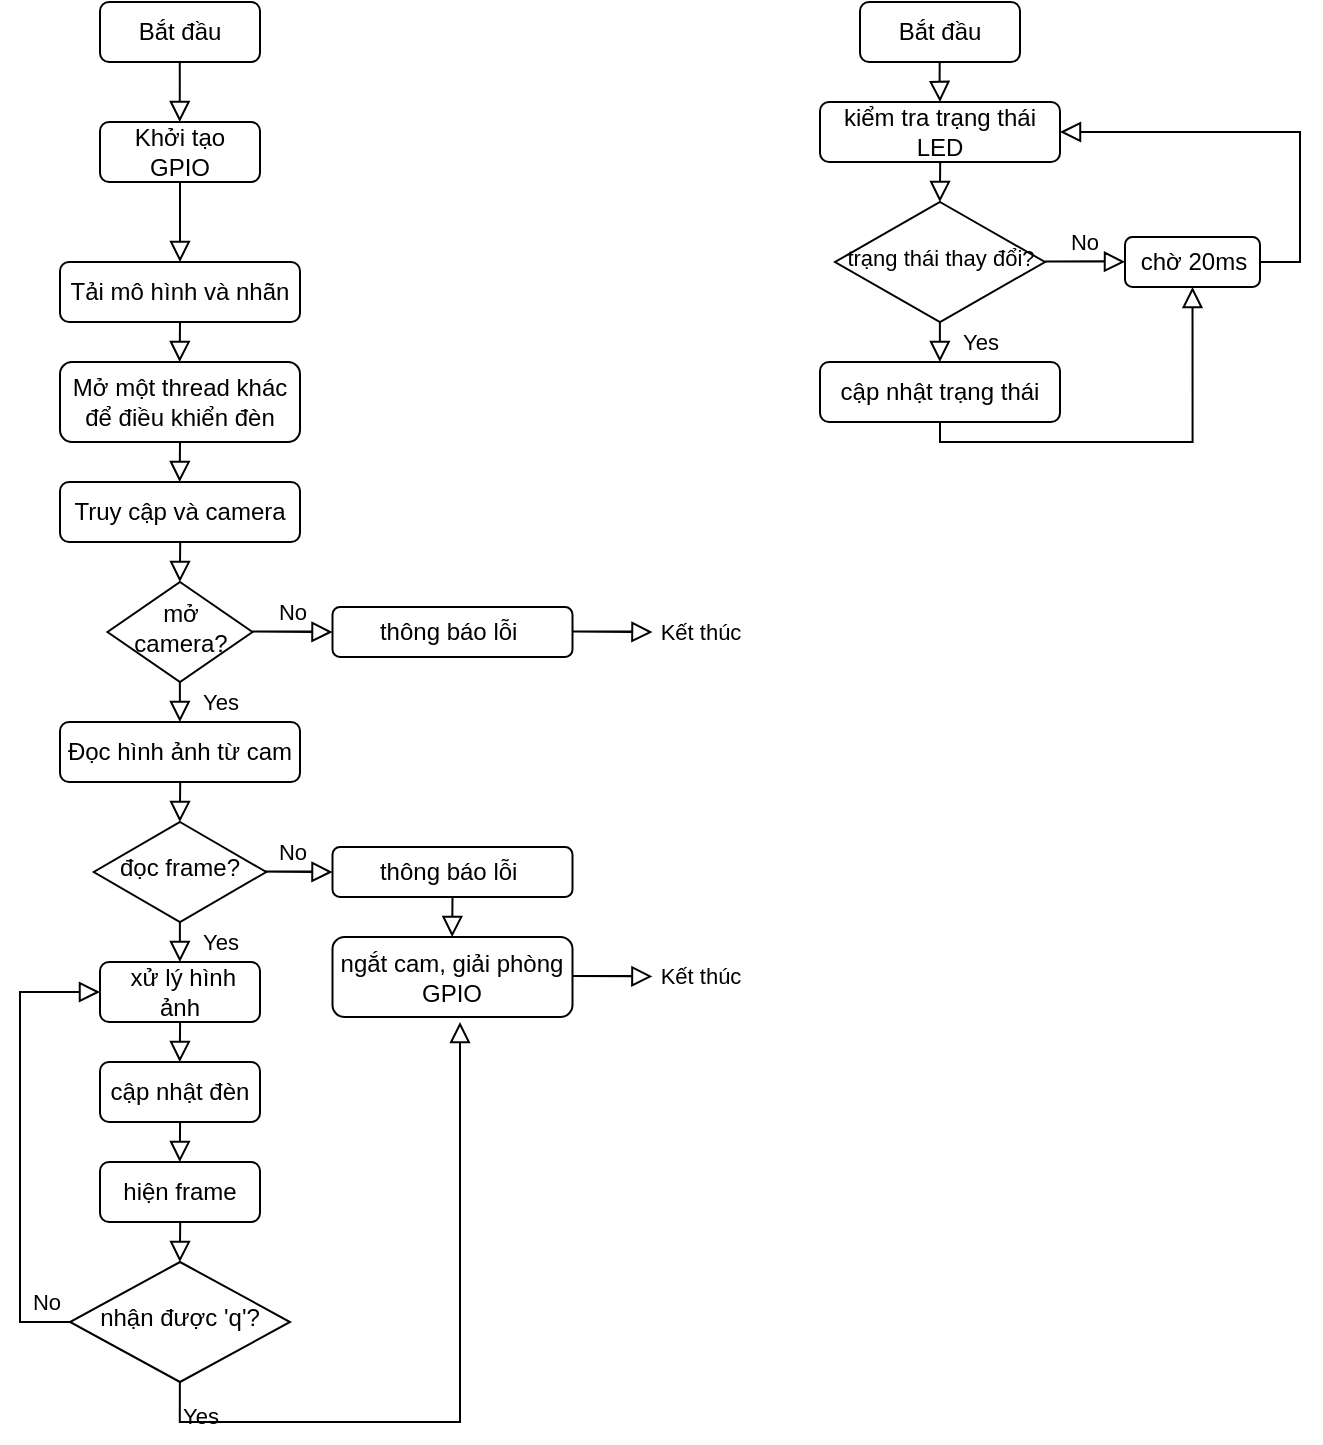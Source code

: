 <mxfile version="24.6.5" type="github">
  <diagram id="C5RBs43oDa-KdzZeNtuy" name="Page-1">
    <mxGraphModel dx="950" dy="504" grid="1" gridSize="10" guides="1" tooltips="1" connect="1" arrows="1" fold="1" page="1" pageScale="1" pageWidth="827" pageHeight="1169" math="0" shadow="0">
      <root>
        <mxCell id="WIyWlLk6GJQsqaUBKTNV-0" />
        <mxCell id="WIyWlLk6GJQsqaUBKTNV-1" parent="WIyWlLk6GJQsqaUBKTNV-0" />
        <mxCell id="WIyWlLk6GJQsqaUBKTNV-2" value="" style="rounded=0;html=1;jettySize=auto;orthogonalLoop=1;fontSize=11;endArrow=block;endFill=0;endSize=8;strokeWidth=1;shadow=0;labelBackgroundColor=none;edgeStyle=orthogonalEdgeStyle;" parent="WIyWlLk6GJQsqaUBKTNV-1" source="WIyWlLk6GJQsqaUBKTNV-3" edge="1">
          <mxGeometry relative="1" as="geometry">
            <mxPoint x="220" y="140" as="targetPoint" />
          </mxGeometry>
        </mxCell>
        <mxCell id="WIyWlLk6GJQsqaUBKTNV-3" value="Khởi tạo GPIO" style="rounded=1;whiteSpace=wrap;html=1;fontSize=12;glass=0;strokeWidth=1;shadow=0;" parent="WIyWlLk6GJQsqaUBKTNV-1" vertex="1">
          <mxGeometry x="180" y="70" width="80" height="30" as="geometry" />
        </mxCell>
        <mxCell id="WIyWlLk6GJQsqaUBKTNV-4" value="Yes" style="rounded=0;html=1;jettySize=auto;orthogonalLoop=1;fontSize=11;endArrow=block;endFill=0;endSize=8;strokeWidth=1;shadow=0;labelBackgroundColor=none;edgeStyle=orthogonalEdgeStyle;" parent="WIyWlLk6GJQsqaUBKTNV-1" edge="1">
          <mxGeometry y="20" relative="1" as="geometry">
            <mxPoint as="offset" />
            <mxPoint x="219.94" y="350" as="sourcePoint" />
            <mxPoint x="219.94" y="370" as="targetPoint" />
          </mxGeometry>
        </mxCell>
        <mxCell id="WIyWlLk6GJQsqaUBKTNV-5" value="No" style="edgeStyle=orthogonalEdgeStyle;rounded=0;html=1;jettySize=auto;orthogonalLoop=1;fontSize=11;endArrow=block;endFill=0;endSize=8;strokeWidth=1;shadow=0;labelBackgroundColor=none;" parent="WIyWlLk6GJQsqaUBKTNV-1" edge="1">
          <mxGeometry x="-0.715" y="-10" relative="1" as="geometry">
            <mxPoint as="offset" />
            <mxPoint x="286.25" y="324.77" as="sourcePoint" />
            <mxPoint x="296.25" y="325" as="targetPoint" />
            <Array as="points">
              <mxPoint x="256.25" y="324.77" />
            </Array>
          </mxGeometry>
        </mxCell>
        <mxCell id="WIyWlLk6GJQsqaUBKTNV-6" value="mở camera?" style="rhombus;whiteSpace=wrap;html=1;shadow=0;fontFamily=Helvetica;fontSize=12;align=center;strokeWidth=1;spacing=6;spacingTop=-4;" parent="WIyWlLk6GJQsqaUBKTNV-1" vertex="1">
          <mxGeometry x="183.75" y="300" width="72.5" height="50" as="geometry" />
        </mxCell>
        <mxCell id="WIyWlLk6GJQsqaUBKTNV-7" value="thông báo lỗi&amp;nbsp;" style="rounded=1;whiteSpace=wrap;html=1;fontSize=12;glass=0;strokeWidth=1;shadow=0;" parent="WIyWlLk6GJQsqaUBKTNV-1" vertex="1">
          <mxGeometry x="296.25" y="312.5" width="120" height="25" as="geometry" />
        </mxCell>
        <mxCell id="WIyWlLk6GJQsqaUBKTNV-11" value="Đọc hình ảnh từ cam" style="rounded=1;whiteSpace=wrap;html=1;fontSize=12;glass=0;strokeWidth=1;shadow=0;" parent="WIyWlLk6GJQsqaUBKTNV-1" vertex="1">
          <mxGeometry x="160" y="370" width="120" height="30" as="geometry" />
        </mxCell>
        <mxCell id="FY4Zewi-IJXw05gdRDmh-0" value="Bắt đầu" style="rounded=1;whiteSpace=wrap;html=1;fontSize=12;glass=0;strokeWidth=1;shadow=0;" parent="WIyWlLk6GJQsqaUBKTNV-1" vertex="1">
          <mxGeometry x="180" y="10" width="80" height="30" as="geometry" />
        </mxCell>
        <mxCell id="FY4Zewi-IJXw05gdRDmh-1" value="" style="rounded=0;html=1;jettySize=auto;orthogonalLoop=1;fontSize=11;endArrow=block;endFill=0;endSize=8;strokeWidth=1;shadow=0;labelBackgroundColor=none;edgeStyle=orthogonalEdgeStyle;" parent="WIyWlLk6GJQsqaUBKTNV-1" edge="1">
          <mxGeometry relative="1" as="geometry">
            <mxPoint x="219.88" y="40" as="sourcePoint" />
            <mxPoint x="219.88" y="70" as="targetPoint" />
            <Array as="points">
              <mxPoint x="219.88" y="50" />
              <mxPoint x="219.88" y="50" />
            </Array>
          </mxGeometry>
        </mxCell>
        <mxCell id="FY4Zewi-IJXw05gdRDmh-3" value="Tải mô hình và nhãn" style="rounded=1;whiteSpace=wrap;html=1;fontSize=12;glass=0;strokeWidth=1;shadow=0;" parent="WIyWlLk6GJQsqaUBKTNV-1" vertex="1">
          <mxGeometry x="160" y="140" width="120" height="30" as="geometry" />
        </mxCell>
        <mxCell id="FY4Zewi-IJXw05gdRDmh-4" value="Mở một thread khác để điều khiển đèn" style="rounded=1;whiteSpace=wrap;html=1;fontSize=12;glass=0;strokeWidth=1;shadow=0;" parent="WIyWlLk6GJQsqaUBKTNV-1" vertex="1">
          <mxGeometry x="160" y="190" width="120" height="40" as="geometry" />
        </mxCell>
        <mxCell id="FY4Zewi-IJXw05gdRDmh-5" value="" style="rounded=0;html=1;jettySize=auto;orthogonalLoop=1;fontSize=11;endArrow=block;endFill=0;endSize=8;strokeWidth=1;shadow=0;labelBackgroundColor=none;edgeStyle=orthogonalEdgeStyle;" parent="WIyWlLk6GJQsqaUBKTNV-1" edge="1">
          <mxGeometry relative="1" as="geometry">
            <mxPoint x="220" y="170" as="sourcePoint" />
            <mxPoint x="219.84" y="190" as="targetPoint" />
          </mxGeometry>
        </mxCell>
        <mxCell id="FY4Zewi-IJXw05gdRDmh-6" value="Truy cập và camera" style="rounded=1;whiteSpace=wrap;html=1;fontSize=12;glass=0;strokeWidth=1;shadow=0;" parent="WIyWlLk6GJQsqaUBKTNV-1" vertex="1">
          <mxGeometry x="160" y="250" width="120" height="30" as="geometry" />
        </mxCell>
        <mxCell id="FY4Zewi-IJXw05gdRDmh-8" value="" style="rounded=0;html=1;jettySize=auto;orthogonalLoop=1;fontSize=11;endArrow=block;endFill=0;endSize=8;strokeWidth=1;shadow=0;labelBackgroundColor=none;edgeStyle=orthogonalEdgeStyle;" parent="WIyWlLk6GJQsqaUBKTNV-1" edge="1">
          <mxGeometry relative="1" as="geometry">
            <mxPoint x="220" y="230" as="sourcePoint" />
            <mxPoint x="219.84" y="250" as="targetPoint" />
          </mxGeometry>
        </mxCell>
        <mxCell id="FY4Zewi-IJXw05gdRDmh-9" value="" style="rounded=0;html=1;jettySize=auto;orthogonalLoop=1;fontSize=11;endArrow=block;endFill=0;endSize=8;strokeWidth=1;shadow=0;labelBackgroundColor=none;edgeStyle=orthogonalEdgeStyle;" parent="WIyWlLk6GJQsqaUBKTNV-1" edge="1">
          <mxGeometry relative="1" as="geometry">
            <mxPoint x="220.1" y="280" as="sourcePoint" />
            <mxPoint x="219.94" y="300" as="targetPoint" />
          </mxGeometry>
        </mxCell>
        <mxCell id="FY4Zewi-IJXw05gdRDmh-11" value="Yes" style="rounded=0;html=1;jettySize=auto;orthogonalLoop=1;fontSize=11;endArrow=block;endFill=0;endSize=8;strokeWidth=1;shadow=0;labelBackgroundColor=none;edgeStyle=orthogonalEdgeStyle;" parent="WIyWlLk6GJQsqaUBKTNV-1" edge="1">
          <mxGeometry y="20" relative="1" as="geometry">
            <mxPoint as="offset" />
            <mxPoint x="219.94" y="470" as="sourcePoint" />
            <mxPoint x="219.94" y="490" as="targetPoint" />
          </mxGeometry>
        </mxCell>
        <mxCell id="FY4Zewi-IJXw05gdRDmh-12" value="No" style="edgeStyle=orthogonalEdgeStyle;rounded=0;html=1;jettySize=auto;orthogonalLoop=1;fontSize=11;endArrow=block;endFill=0;endSize=8;strokeWidth=1;shadow=0;labelBackgroundColor=none;" parent="WIyWlLk6GJQsqaUBKTNV-1" edge="1">
          <mxGeometry x="-0.715" y="-10" relative="1" as="geometry">
            <mxPoint as="offset" />
            <mxPoint x="286.25" y="444.77" as="sourcePoint" />
            <mxPoint x="296.25" y="445" as="targetPoint" />
            <Array as="points">
              <mxPoint x="256.25" y="444.77" />
            </Array>
          </mxGeometry>
        </mxCell>
        <mxCell id="FY4Zewi-IJXw05gdRDmh-13" value="đọc frame?" style="rhombus;whiteSpace=wrap;html=1;shadow=0;fontFamily=Helvetica;fontSize=12;align=center;strokeWidth=1;spacing=6;spacingTop=-4;" parent="WIyWlLk6GJQsqaUBKTNV-1" vertex="1">
          <mxGeometry x="176.88" y="420" width="86.25" height="50" as="geometry" />
        </mxCell>
        <mxCell id="FY4Zewi-IJXw05gdRDmh-14" value="thông báo lỗi&amp;nbsp;" style="rounded=1;whiteSpace=wrap;html=1;fontSize=12;glass=0;strokeWidth=1;shadow=0;" parent="WIyWlLk6GJQsqaUBKTNV-1" vertex="1">
          <mxGeometry x="296.25" y="432.5" width="120" height="25" as="geometry" />
        </mxCell>
        <mxCell id="FY4Zewi-IJXw05gdRDmh-15" value="&amp;nbsp;xử lý hình ảnh" style="rounded=1;whiteSpace=wrap;html=1;fontSize=12;glass=0;strokeWidth=1;shadow=0;" parent="WIyWlLk6GJQsqaUBKTNV-1" vertex="1">
          <mxGeometry x="180" y="490" width="80" height="30" as="geometry" />
        </mxCell>
        <mxCell id="FY4Zewi-IJXw05gdRDmh-16" value="" style="rounded=0;html=1;jettySize=auto;orthogonalLoop=1;fontSize=11;endArrow=block;endFill=0;endSize=8;strokeWidth=1;shadow=0;labelBackgroundColor=none;edgeStyle=orthogonalEdgeStyle;" parent="WIyWlLk6GJQsqaUBKTNV-1" edge="1">
          <mxGeometry relative="1" as="geometry">
            <mxPoint x="220.1" y="400" as="sourcePoint" />
            <mxPoint x="219.94" y="420" as="targetPoint" />
          </mxGeometry>
        </mxCell>
        <mxCell id="FY4Zewi-IJXw05gdRDmh-17" value="ngắt cam, giải phòng GPIO" style="rounded=1;whiteSpace=wrap;html=1;fontSize=12;glass=0;strokeWidth=1;shadow=0;" parent="WIyWlLk6GJQsqaUBKTNV-1" vertex="1">
          <mxGeometry x="296.25" y="477.5" width="120" height="40" as="geometry" />
        </mxCell>
        <mxCell id="FY4Zewi-IJXw05gdRDmh-18" value="" style="rounded=0;html=1;jettySize=auto;orthogonalLoop=1;fontSize=11;endArrow=block;endFill=0;endSize=8;strokeWidth=1;shadow=0;labelBackgroundColor=none;edgeStyle=orthogonalEdgeStyle;" parent="WIyWlLk6GJQsqaUBKTNV-1" edge="1">
          <mxGeometry relative="1" as="geometry">
            <mxPoint x="356.25" y="457.5" as="sourcePoint" />
            <mxPoint x="356.09" y="477.5" as="targetPoint" />
          </mxGeometry>
        </mxCell>
        <mxCell id="FY4Zewi-IJXw05gdRDmh-20" value="cập nhật đèn" style="rounded=1;whiteSpace=wrap;html=1;fontSize=12;glass=0;strokeWidth=1;shadow=0;" parent="WIyWlLk6GJQsqaUBKTNV-1" vertex="1">
          <mxGeometry x="180" y="540" width="80" height="30" as="geometry" />
        </mxCell>
        <mxCell id="FY4Zewi-IJXw05gdRDmh-22" value="hiện frame" style="rounded=1;whiteSpace=wrap;html=1;fontSize=12;glass=0;strokeWidth=1;shadow=0;" parent="WIyWlLk6GJQsqaUBKTNV-1" vertex="1">
          <mxGeometry x="180" y="590" width="80" height="30" as="geometry" />
        </mxCell>
        <mxCell id="FY4Zewi-IJXw05gdRDmh-24" value="" style="rounded=0;html=1;jettySize=auto;orthogonalLoop=1;fontSize=11;endArrow=block;endFill=0;endSize=8;strokeWidth=1;shadow=0;labelBackgroundColor=none;edgeStyle=orthogonalEdgeStyle;" parent="WIyWlLk6GJQsqaUBKTNV-1" edge="1">
          <mxGeometry relative="1" as="geometry">
            <mxPoint x="220.05" y="520" as="sourcePoint" />
            <mxPoint x="219.89" y="540" as="targetPoint" />
          </mxGeometry>
        </mxCell>
        <mxCell id="FY4Zewi-IJXw05gdRDmh-25" value="" style="rounded=0;html=1;jettySize=auto;orthogonalLoop=1;fontSize=11;endArrow=block;endFill=0;endSize=8;strokeWidth=1;shadow=0;labelBackgroundColor=none;edgeStyle=orthogonalEdgeStyle;" parent="WIyWlLk6GJQsqaUBKTNV-1" edge="1">
          <mxGeometry relative="1" as="geometry">
            <mxPoint x="220.05" y="570" as="sourcePoint" />
            <mxPoint x="219.89" y="590" as="targetPoint" />
          </mxGeometry>
        </mxCell>
        <mxCell id="FY4Zewi-IJXw05gdRDmh-26" value="Yes" style="rounded=0;html=1;jettySize=auto;orthogonalLoop=1;fontSize=11;endArrow=block;endFill=0;endSize=8;strokeWidth=1;shadow=0;labelBackgroundColor=none;edgeStyle=orthogonalEdgeStyle;" parent="WIyWlLk6GJQsqaUBKTNV-1" edge="1">
          <mxGeometry x="-0.905" y="10" relative="1" as="geometry">
            <mxPoint as="offset" />
            <mxPoint x="219.94" y="700" as="sourcePoint" />
            <mxPoint x="360.0" y="520" as="targetPoint" />
            <Array as="points">
              <mxPoint x="220" y="720" />
              <mxPoint x="360.0" y="720" />
            </Array>
          </mxGeometry>
        </mxCell>
        <mxCell id="FY4Zewi-IJXw05gdRDmh-28" value="nhận được &#39;q&#39;?" style="rhombus;whiteSpace=wrap;html=1;shadow=0;fontFamily=Helvetica;fontSize=12;align=center;strokeWidth=1;spacing=6;spacingTop=-4;" parent="WIyWlLk6GJQsqaUBKTNV-1" vertex="1">
          <mxGeometry x="165" y="640" width="110" height="60" as="geometry" />
        </mxCell>
        <mxCell id="FY4Zewi-IJXw05gdRDmh-29" value="" style="rounded=0;html=1;jettySize=auto;orthogonalLoop=1;fontSize=11;endArrow=block;endFill=0;endSize=8;strokeWidth=1;shadow=0;labelBackgroundColor=none;edgeStyle=orthogonalEdgeStyle;" parent="WIyWlLk6GJQsqaUBKTNV-1" edge="1">
          <mxGeometry relative="1" as="geometry">
            <mxPoint x="220.1" y="620" as="sourcePoint" />
            <mxPoint x="219.94" y="640" as="targetPoint" />
          </mxGeometry>
        </mxCell>
        <mxCell id="FY4Zewi-IJXw05gdRDmh-31" value="No" style="edgeStyle=orthogonalEdgeStyle;rounded=0;html=1;jettySize=auto;orthogonalLoop=1;fontSize=11;endArrow=block;endFill=0;endSize=8;strokeWidth=1;shadow=0;labelBackgroundColor=none;exitX=0;exitY=0.5;exitDx=0;exitDy=0;entryX=0;entryY=0.5;entryDx=0;entryDy=0;" parent="WIyWlLk6GJQsqaUBKTNV-1" source="FY4Zewi-IJXw05gdRDmh-28" target="FY4Zewi-IJXw05gdRDmh-15" edge="1">
          <mxGeometry x="-0.897" y="-10" relative="1" as="geometry">
            <mxPoint as="offset" />
            <mxPoint x="139.98" y="669.77" as="sourcePoint" />
            <mxPoint x="110" y="437.009" as="targetPoint" />
            <Array as="points">
              <mxPoint x="140" y="670" />
              <mxPoint x="140" y="505" />
            </Array>
          </mxGeometry>
        </mxCell>
        <mxCell id="nw6m5WyESuy3EJGYJmpJ-1" value="Kết thúc" style="edgeStyle=orthogonalEdgeStyle;rounded=0;html=1;jettySize=auto;orthogonalLoop=1;fontSize=11;endArrow=block;endFill=0;endSize=8;strokeWidth=1;shadow=0;labelBackgroundColor=none;" parent="WIyWlLk6GJQsqaUBKTNV-1" edge="1">
          <mxGeometry x="1" y="24" relative="1" as="geometry">
            <mxPoint x="24" y="24" as="offset" />
            <mxPoint x="446.21" y="497.01" as="sourcePoint" />
            <mxPoint x="456.21" y="497.24" as="targetPoint" />
            <Array as="points">
              <mxPoint x="416.21" y="497.01" />
            </Array>
          </mxGeometry>
        </mxCell>
        <mxCell id="nw6m5WyESuy3EJGYJmpJ-2" value="Kết thúc" style="edgeStyle=orthogonalEdgeStyle;rounded=0;html=1;jettySize=auto;orthogonalLoop=1;fontSize=11;endArrow=block;endFill=0;endSize=8;strokeWidth=1;shadow=0;labelBackgroundColor=none;" parent="WIyWlLk6GJQsqaUBKTNV-1" edge="1">
          <mxGeometry x="1" y="24" relative="1" as="geometry">
            <mxPoint x="24" y="24" as="offset" />
            <mxPoint x="446.23" y="324.81" as="sourcePoint" />
            <mxPoint x="456.23" y="325.04" as="targetPoint" />
            <Array as="points">
              <mxPoint x="416.23" y="324.81" />
            </Array>
          </mxGeometry>
        </mxCell>
        <mxCell id="nw6m5WyESuy3EJGYJmpJ-3" value="Bắt đầu" style="rounded=1;whiteSpace=wrap;html=1;fontSize=12;glass=0;strokeWidth=1;shadow=0;" parent="WIyWlLk6GJQsqaUBKTNV-1" vertex="1">
          <mxGeometry x="560" y="10" width="80" height="30" as="geometry" />
        </mxCell>
        <mxCell id="nw6m5WyESuy3EJGYJmpJ-4" value="" style="rounded=0;html=1;jettySize=auto;orthogonalLoop=1;fontSize=11;endArrow=block;endFill=0;endSize=8;strokeWidth=1;shadow=0;labelBackgroundColor=none;edgeStyle=orthogonalEdgeStyle;" parent="WIyWlLk6GJQsqaUBKTNV-1" edge="1">
          <mxGeometry relative="1" as="geometry">
            <mxPoint x="599.84" y="40" as="sourcePoint" />
            <mxPoint x="600" y="60" as="targetPoint" />
            <Array as="points">
              <mxPoint x="599.84" y="50" />
              <mxPoint x="599.84" y="50" />
            </Array>
          </mxGeometry>
        </mxCell>
        <mxCell id="nw6m5WyESuy3EJGYJmpJ-5" value="Yes" style="rounded=0;html=1;jettySize=auto;orthogonalLoop=1;fontSize=11;endArrow=block;endFill=0;endSize=8;strokeWidth=1;shadow=0;labelBackgroundColor=none;edgeStyle=orthogonalEdgeStyle;" parent="WIyWlLk6GJQsqaUBKTNV-1" edge="1">
          <mxGeometry y="20" relative="1" as="geometry">
            <mxPoint as="offset" />
            <mxPoint x="599.94" y="170" as="sourcePoint" />
            <mxPoint x="599.94" y="190" as="targetPoint" />
          </mxGeometry>
        </mxCell>
        <mxCell id="nw6m5WyESuy3EJGYJmpJ-6" value="No" style="edgeStyle=orthogonalEdgeStyle;rounded=0;html=1;jettySize=auto;orthogonalLoop=1;fontSize=11;endArrow=block;endFill=0;endSize=8;strokeWidth=1;shadow=0;labelBackgroundColor=none;" parent="WIyWlLk6GJQsqaUBKTNV-1" edge="1">
          <mxGeometry x="-0.715" y="-10" relative="1" as="geometry">
            <mxPoint as="offset" />
            <mxPoint x="682.5" y="139.67" as="sourcePoint" />
            <mxPoint x="692.5" y="139.9" as="targetPoint" />
            <Array as="points">
              <mxPoint x="652.5" y="139.67" />
            </Array>
          </mxGeometry>
        </mxCell>
        <mxCell id="nw6m5WyESuy3EJGYJmpJ-7" value="&lt;font style=&quot;font-size: 11px;&quot;&gt;trạng thái thay đổi?&lt;/font&gt;" style="rhombus;whiteSpace=wrap;html=1;shadow=0;fontFamily=Helvetica;fontSize=12;align=center;strokeWidth=1;spacing=6;spacingTop=-4;" parent="WIyWlLk6GJQsqaUBKTNV-1" vertex="1">
          <mxGeometry x="547.5" y="110" width="105" height="60" as="geometry" />
        </mxCell>
        <mxCell id="nw6m5WyESuy3EJGYJmpJ-8" value="chờ 20ms" style="rounded=1;whiteSpace=wrap;html=1;fontSize=12;glass=0;strokeWidth=1;shadow=0;" parent="WIyWlLk6GJQsqaUBKTNV-1" vertex="1">
          <mxGeometry x="692.5" y="127.5" width="67.5" height="25" as="geometry" />
        </mxCell>
        <mxCell id="nw6m5WyESuy3EJGYJmpJ-9" value="cập nhật trạng thái" style="rounded=1;whiteSpace=wrap;html=1;fontSize=12;glass=0;strokeWidth=1;shadow=0;" parent="WIyWlLk6GJQsqaUBKTNV-1" vertex="1">
          <mxGeometry x="540" y="190" width="120" height="30" as="geometry" />
        </mxCell>
        <mxCell id="nw6m5WyESuy3EJGYJmpJ-10" value="kiểm tra trạng thái LED" style="rounded=1;whiteSpace=wrap;html=1;fontSize=12;glass=0;strokeWidth=1;shadow=0;" parent="WIyWlLk6GJQsqaUBKTNV-1" vertex="1">
          <mxGeometry x="540" y="60" width="120" height="30" as="geometry" />
        </mxCell>
        <mxCell id="nw6m5WyESuy3EJGYJmpJ-11" value="" style="rounded=0;html=1;jettySize=auto;orthogonalLoop=1;fontSize=11;endArrow=block;endFill=0;endSize=8;strokeWidth=1;shadow=0;labelBackgroundColor=none;edgeStyle=orthogonalEdgeStyle;" parent="WIyWlLk6GJQsqaUBKTNV-1" edge="1">
          <mxGeometry relative="1" as="geometry">
            <mxPoint x="600.1" y="90" as="sourcePoint" />
            <mxPoint x="599.94" y="110" as="targetPoint" />
          </mxGeometry>
        </mxCell>
        <mxCell id="nw6m5WyESuy3EJGYJmpJ-18" value="" style="rounded=0;html=1;jettySize=auto;orthogonalLoop=1;fontSize=11;endArrow=block;endFill=0;endSize=8;strokeWidth=1;shadow=0;labelBackgroundColor=none;edgeStyle=orthogonalEdgeStyle;exitX=1;exitY=0.5;exitDx=0;exitDy=0;entryX=1;entryY=0.5;entryDx=0;entryDy=0;" parent="WIyWlLk6GJQsqaUBKTNV-1" source="nw6m5WyESuy3EJGYJmpJ-8" target="nw6m5WyESuy3EJGYJmpJ-10" edge="1">
          <mxGeometry relative="1" as="geometry">
            <mxPoint x="780.2" y="132.5" as="sourcePoint" />
            <mxPoint x="780" y="190" as="targetPoint" />
          </mxGeometry>
        </mxCell>
        <mxCell id="nw6m5WyESuy3EJGYJmpJ-19" value="" style="rounded=0;html=1;jettySize=auto;orthogonalLoop=1;fontSize=11;endArrow=block;endFill=0;endSize=8;strokeWidth=1;shadow=0;labelBackgroundColor=none;edgeStyle=orthogonalEdgeStyle;entryX=0.5;entryY=1;entryDx=0;entryDy=0;exitX=0.5;exitY=1;exitDx=0;exitDy=0;" parent="WIyWlLk6GJQsqaUBKTNV-1" source="nw6m5WyESuy3EJGYJmpJ-9" target="nw6m5WyESuy3EJGYJmpJ-8" edge="1">
          <mxGeometry relative="1" as="geometry">
            <mxPoint x="600.1" y="247.5" as="sourcePoint" />
            <mxPoint x="726.25" y="180" as="targetPoint" />
            <Array as="points">
              <mxPoint x="600" y="230" />
              <mxPoint x="726" y="230" />
            </Array>
          </mxGeometry>
        </mxCell>
      </root>
    </mxGraphModel>
  </diagram>
</mxfile>
